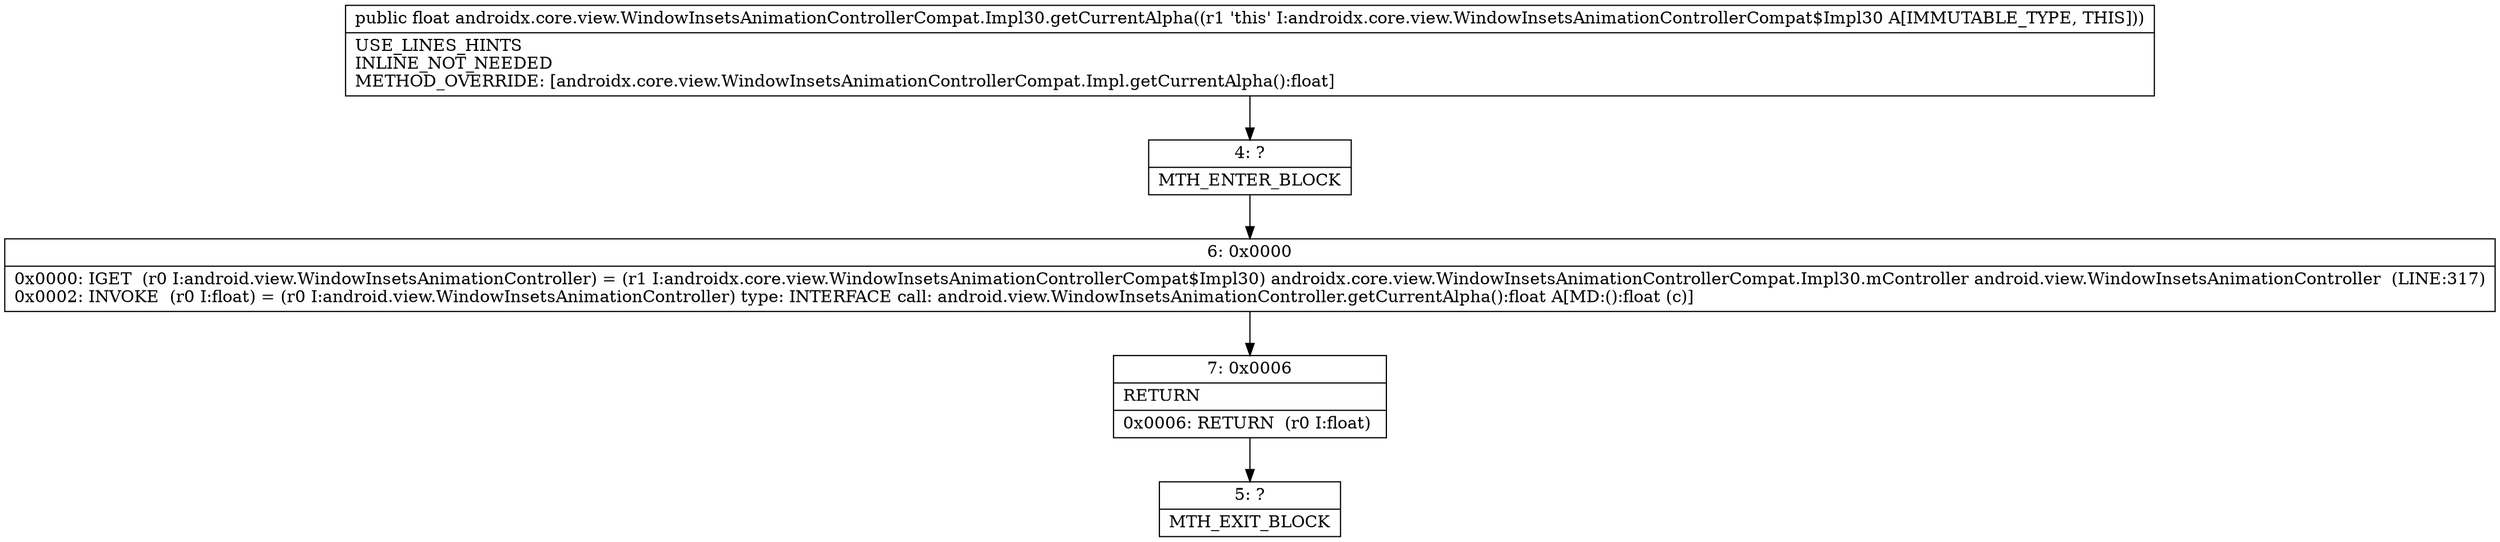 digraph "CFG forandroidx.core.view.WindowInsetsAnimationControllerCompat.Impl30.getCurrentAlpha()F" {
Node_4 [shape=record,label="{4\:\ ?|MTH_ENTER_BLOCK\l}"];
Node_6 [shape=record,label="{6\:\ 0x0000|0x0000: IGET  (r0 I:android.view.WindowInsetsAnimationController) = (r1 I:androidx.core.view.WindowInsetsAnimationControllerCompat$Impl30) androidx.core.view.WindowInsetsAnimationControllerCompat.Impl30.mController android.view.WindowInsetsAnimationController  (LINE:317)\l0x0002: INVOKE  (r0 I:float) = (r0 I:android.view.WindowInsetsAnimationController) type: INTERFACE call: android.view.WindowInsetsAnimationController.getCurrentAlpha():float A[MD:():float (c)]\l}"];
Node_7 [shape=record,label="{7\:\ 0x0006|RETURN\l|0x0006: RETURN  (r0 I:float) \l}"];
Node_5 [shape=record,label="{5\:\ ?|MTH_EXIT_BLOCK\l}"];
MethodNode[shape=record,label="{public float androidx.core.view.WindowInsetsAnimationControllerCompat.Impl30.getCurrentAlpha((r1 'this' I:androidx.core.view.WindowInsetsAnimationControllerCompat$Impl30 A[IMMUTABLE_TYPE, THIS]))  | USE_LINES_HINTS\lINLINE_NOT_NEEDED\lMETHOD_OVERRIDE: [androidx.core.view.WindowInsetsAnimationControllerCompat.Impl.getCurrentAlpha():float]\l}"];
MethodNode -> Node_4;Node_4 -> Node_6;
Node_6 -> Node_7;
Node_7 -> Node_5;
}

